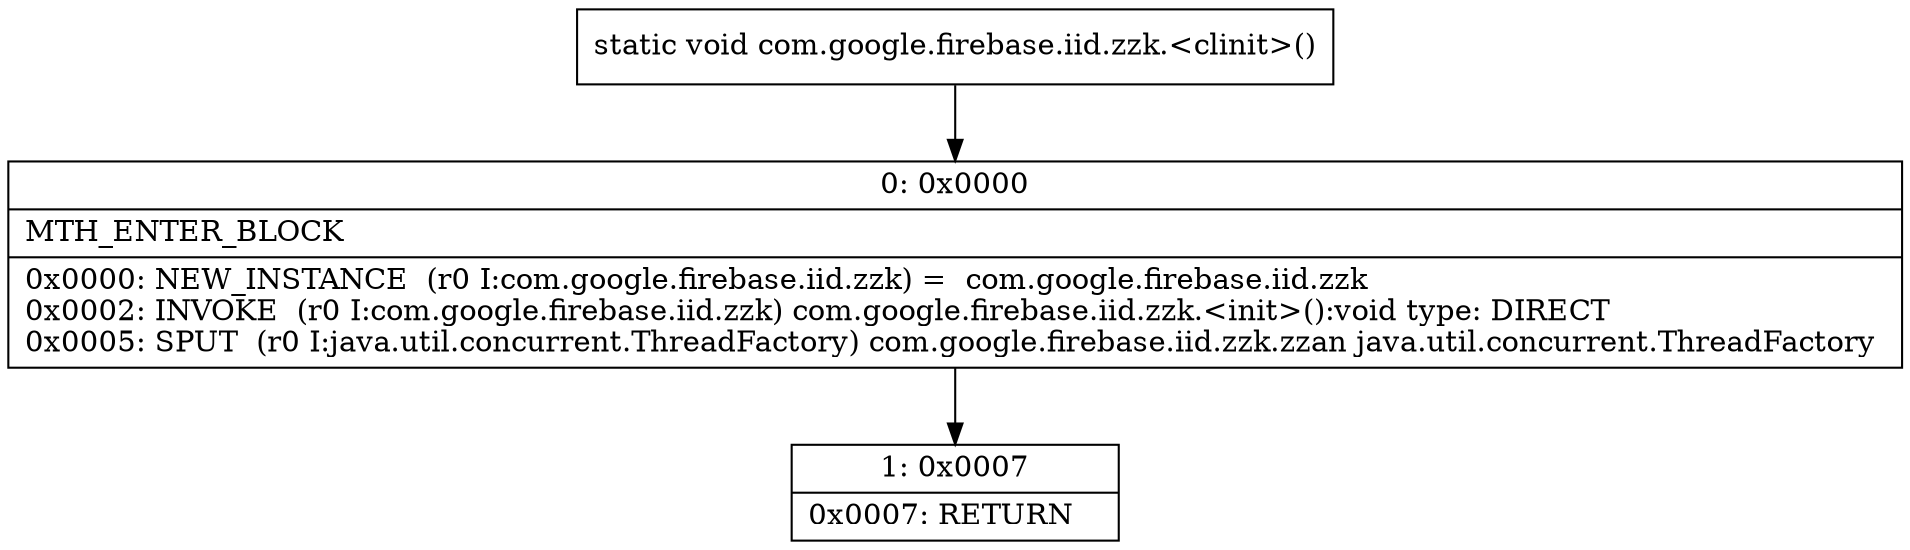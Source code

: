 digraph "CFG forcom.google.firebase.iid.zzk.\<clinit\>()V" {
Node_0 [shape=record,label="{0\:\ 0x0000|MTH_ENTER_BLOCK\l|0x0000: NEW_INSTANCE  (r0 I:com.google.firebase.iid.zzk) =  com.google.firebase.iid.zzk \l0x0002: INVOKE  (r0 I:com.google.firebase.iid.zzk) com.google.firebase.iid.zzk.\<init\>():void type: DIRECT \l0x0005: SPUT  (r0 I:java.util.concurrent.ThreadFactory) com.google.firebase.iid.zzk.zzan java.util.concurrent.ThreadFactory \l}"];
Node_1 [shape=record,label="{1\:\ 0x0007|0x0007: RETURN   \l}"];
MethodNode[shape=record,label="{static void com.google.firebase.iid.zzk.\<clinit\>() }"];
MethodNode -> Node_0;
Node_0 -> Node_1;
}


